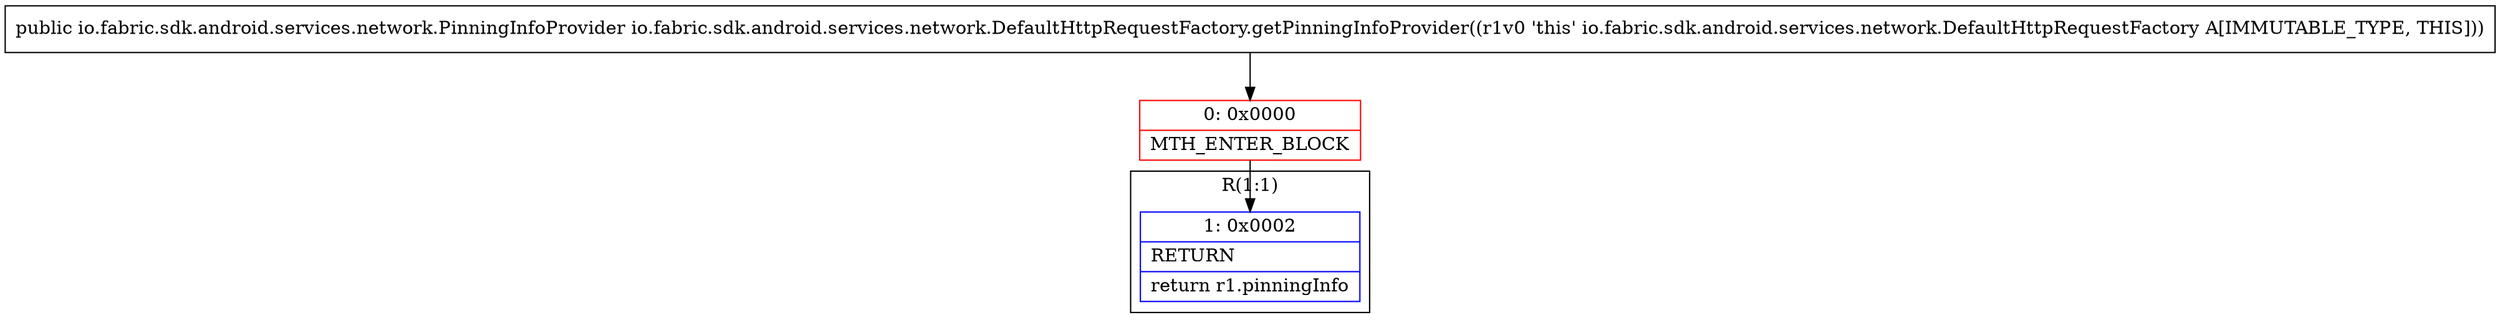 digraph "CFG forio.fabric.sdk.android.services.network.DefaultHttpRequestFactory.getPinningInfoProvider()Lio\/fabric\/sdk\/android\/services\/network\/PinningInfoProvider;" {
subgraph cluster_Region_1014579294 {
label = "R(1:1)";
node [shape=record,color=blue];
Node_1 [shape=record,label="{1\:\ 0x0002|RETURN\l|return r1.pinningInfo\l}"];
}
Node_0 [shape=record,color=red,label="{0\:\ 0x0000|MTH_ENTER_BLOCK\l}"];
MethodNode[shape=record,label="{public io.fabric.sdk.android.services.network.PinningInfoProvider io.fabric.sdk.android.services.network.DefaultHttpRequestFactory.getPinningInfoProvider((r1v0 'this' io.fabric.sdk.android.services.network.DefaultHttpRequestFactory A[IMMUTABLE_TYPE, THIS])) }"];
MethodNode -> Node_0;
Node_0 -> Node_1;
}

